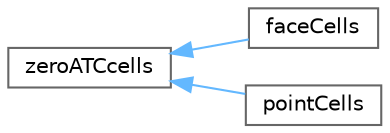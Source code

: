 digraph "Graphical Class Hierarchy"
{
 // LATEX_PDF_SIZE
  bgcolor="transparent";
  edge [fontname=Helvetica,fontsize=10,labelfontname=Helvetica,labelfontsize=10];
  node [fontname=Helvetica,fontsize=10,shape=box,height=0.2,width=0.4];
  rankdir="LR";
  Node0 [id="Node000000",label="zeroATCcells",height=0.2,width=0.4,color="grey40", fillcolor="white", style="filled",URL="$classFoam_1_1zeroATCcells.html",tooltip="Base class for selecting cells on which to zero the ATC term."];
  Node0 -> Node1 [id="edge5732_Node000000_Node000001",dir="back",color="steelblue1",style="solid",tooltip=" "];
  Node1 [id="Node000001",label="faceCells",height=0.2,width=0.4,color="grey40", fillcolor="white", style="filled",URL="$classFoam_1_1faceCells.html",tooltip="Smooth ATC in cells next to a set of patches supplied by type."];
  Node0 -> Node2 [id="edge5733_Node000000_Node000002",dir="back",color="steelblue1",style="solid",tooltip=" "];
  Node2 [id="Node000002",label="pointCells",height=0.2,width=0.4,color="grey40", fillcolor="white", style="filled",URL="$classFoam_1_1pointCells.html",tooltip="Smooth ATC in cells having a point to a set of patches supplied by type."];
}
